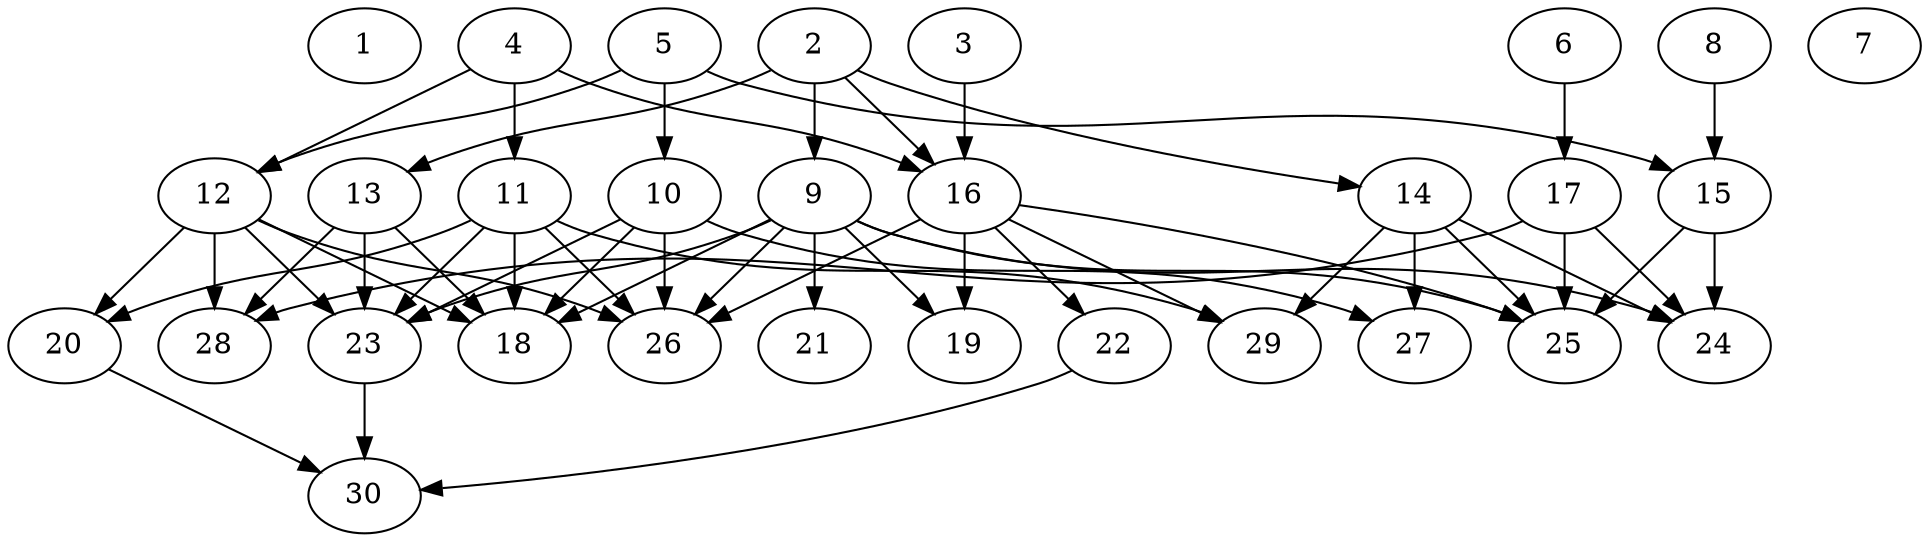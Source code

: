 // DAG automatically generated by daggen at Thu Oct  3 14:04:19 2019
// ./daggen --dot -n 30 --ccr 0.4 --fat 0.7 --regular 0.7 --density 0.5 --mindata 5242880 --maxdata 52428800 
digraph G {
  1 [size="59822080", alpha="0.02", expect_size="23928832"] 
  2 [size="83361280", alpha="0.11", expect_size="33344512"] 
  2 -> 9 [size ="33344512"]
  2 -> 13 [size ="33344512"]
  2 -> 14 [size ="33344512"]
  2 -> 16 [size ="33344512"]
  3 [size="73029120", alpha="0.05", expect_size="29211648"] 
  3 -> 16 [size ="29211648"]
  4 [size="118307840", alpha="0.18", expect_size="47323136"] 
  4 -> 11 [size ="47323136"]
  4 -> 12 [size ="47323136"]
  4 -> 16 [size ="47323136"]
  5 [size="119695360", alpha="0.09", expect_size="47878144"] 
  5 -> 10 [size ="47878144"]
  5 -> 12 [size ="47878144"]
  5 -> 15 [size ="47878144"]
  6 [size="57607680", alpha="0.05", expect_size="23043072"] 
  6 -> 17 [size ="23043072"]
  7 [size="85752320", alpha="0.06", expect_size="34300928"] 
  8 [size="16015360", alpha="0.18", expect_size="6406144"] 
  8 -> 15 [size ="6406144"]
  9 [size="87895040", alpha="0.09", expect_size="35158016"] 
  9 -> 18 [size ="35158016"]
  9 -> 19 [size ="35158016"]
  9 -> 21 [size ="35158016"]
  9 -> 23 [size ="35158016"]
  9 -> 24 [size ="35158016"]
  9 -> 25 [size ="35158016"]
  9 -> 26 [size ="35158016"]
  10 [size="118873600", alpha="0.06", expect_size="47549440"] 
  10 -> 18 [size ="47549440"]
  10 -> 23 [size ="47549440"]
  10 -> 26 [size ="47549440"]
  10 -> 27 [size ="47549440"]
  11 [size="119833600", alpha="0.09", expect_size="47933440"] 
  11 -> 18 [size ="47933440"]
  11 -> 20 [size ="47933440"]
  11 -> 23 [size ="47933440"]
  11 -> 26 [size ="47933440"]
  11 -> 29 [size ="47933440"]
  12 [size="15664640", alpha="0.13", expect_size="6265856"] 
  12 -> 18 [size ="6265856"]
  12 -> 20 [size ="6265856"]
  12 -> 23 [size ="6265856"]
  12 -> 26 [size ="6265856"]
  12 -> 28 [size ="6265856"]
  13 [size="83095040", alpha="0.08", expect_size="33238016"] 
  13 -> 18 [size ="33238016"]
  13 -> 23 [size ="33238016"]
  13 -> 28 [size ="33238016"]
  14 [size="113666560", alpha="0.04", expect_size="45466624"] 
  14 -> 24 [size ="45466624"]
  14 -> 25 [size ="45466624"]
  14 -> 27 [size ="45466624"]
  14 -> 29 [size ="45466624"]
  15 [size="100474880", alpha="0.18", expect_size="40189952"] 
  15 -> 24 [size ="40189952"]
  15 -> 25 [size ="40189952"]
  16 [size="36812800", alpha="0.14", expect_size="14725120"] 
  16 -> 19 [size ="14725120"]
  16 -> 22 [size ="14725120"]
  16 -> 25 [size ="14725120"]
  16 -> 26 [size ="14725120"]
  16 -> 29 [size ="14725120"]
  17 [size="65162240", alpha="0.17", expect_size="26064896"] 
  17 -> 24 [size ="26064896"]
  17 -> 25 [size ="26064896"]
  17 -> 28 [size ="26064896"]
  18 [size="98872320", alpha="0.16", expect_size="39548928"] 
  19 [size="86423040", alpha="0.05", expect_size="34569216"] 
  20 [size="19550720", alpha="0.03", expect_size="7820288"] 
  20 -> 30 [size ="7820288"]
  21 [size="52943360", alpha="0.09", expect_size="21177344"] 
  22 [size="107368960", alpha="0.06", expect_size="42947584"] 
  22 -> 30 [size ="42947584"]
  23 [size="68705280", alpha="0.15", expect_size="27482112"] 
  23 -> 30 [size ="27482112"]
  24 [size="118563840", alpha="0.00", expect_size="47425536"] 
  25 [size="23116800", alpha="0.04", expect_size="9246720"] 
  26 [size="13911040", alpha="0.16", expect_size="5564416"] 
  27 [size="98101760", alpha="0.20", expect_size="39240704"] 
  28 [size="80445440", alpha="0.04", expect_size="32178176"] 
  29 [size="58452480", alpha="0.01", expect_size="23380992"] 
  30 [size="85985280", alpha="0.16", expect_size="34394112"] 
}
